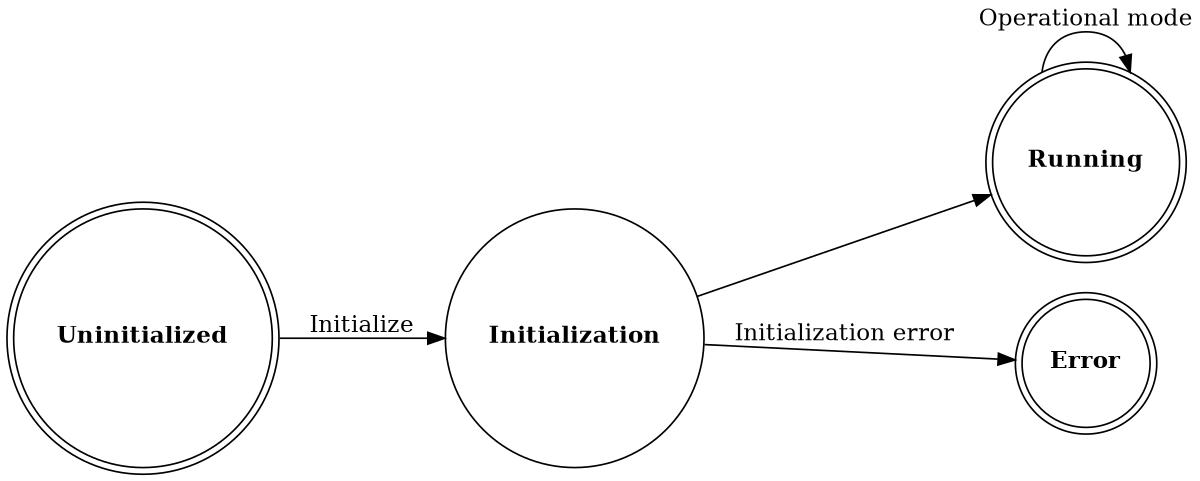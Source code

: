 # @copyright &copy; 2010 - 2021, Fraunhofer-Gesellschaft zur Foerderung der
#   angewandten Forschung e.V. All rights reserved.
#
# BSD 3-Clause License
# Redistribution and use in source and binary forms, with or without
# modification, are permitted provided that the following conditions are met:
# 1.  Redistributions of source code must retain the above copyright notice,
#     this list of conditions and the following disclaimer.
# 2.  Redistributions in binary form must reproduce the above copyright notice,
#     this list of conditions and the following disclaimer in the documentation
#     and/or other materials provided with the distribution.
# 3.  Neither the name of the copyright holder nor the names of its
#     contributors may be used to endorse or promote products derived from this
#     software without specific prior written permission.
#
# THIS SOFTWARE IS PROVIDED BY THE COPYRIGHT HOLDERS AND CONTRIBUTORS "AS IS"
# AND ANY EXPRESS OR IMPLIED WARRANTIES, INCLUDING, BUT NOT LIMITED TO, THE
# IMPLIED WARRANTIES OF MERCHANTABILITY AND FITNESS FOR A PARTICULAR PURPOSE
# ARE DISCLAIMED. IN NO EVENT SHALL THE COPYRIGHT HOLDER OR CONTRIBUTORS BE
# LIABLE FOR ANY DIRECT, INDIRECT, INCIDENTAL, SPECIAL, EXEMPLARY, OR
# CONSEQUENTIAL DAMAGES (INCLUDING, BUT NOT LIMITED TO, PROCUREMENT OF
# SUBSTITUTE GOODS OR SERVICES; LOSS OF USE, DATA, OR PROFITS; OR BUSINESS
# INTERRUPTION) HOWEVER CAUSED AND ON ANY THEORY OF LIABILITY, WHETHER IN
# CONTRACT, STRICT LIABILITY, OR TORT (INCLUDING NEGLIGENCE OR OTHERWISE)
# ARISING IN ANY WAY OUT OF THE USE OF THIS SOFTWARE, EVEN IF ADVISED OF THE
# POSSIBILITY OF SUCH DAMAGE.
#
# We kindly request you to use one or more of the following phrases to refer to
# foxBMS in your hardware, software, documentation or advertising materials:
#
# &Prime;This product uses parts of foxBMS&reg;&Prime;
#
# &Prime;This product includes parts of foxBMS&reg;&Prime;
#
# &Prime;This product is derived from foxBMS&reg;&Prime;

digraph sys_fsm_states_top_view {
    rankdir=LR;
    size="8,5"
    node [shape = doublecircle] nd_uninitialized nd_running nd_error;
    node [shape = circle] nd_initialization;

    nd_uninitialized        [label=<<B>Uninitialized</B>>];
    nd_error                [label=<<B>Error</B>>];
    nd_initialization       [label=<<B>Initialization</B>>];
    nd_running              [label=<<B>Running</B>>];

    nd_uninitialized ->nd_initialization    [label = "Initialize"];
    nd_initialization -> nd_running         [label = ""];
    nd_running -> nd_running                [label = "Operational mode"];
    nd_initialization -> nd_error           [label = "Initialization error"];
}
